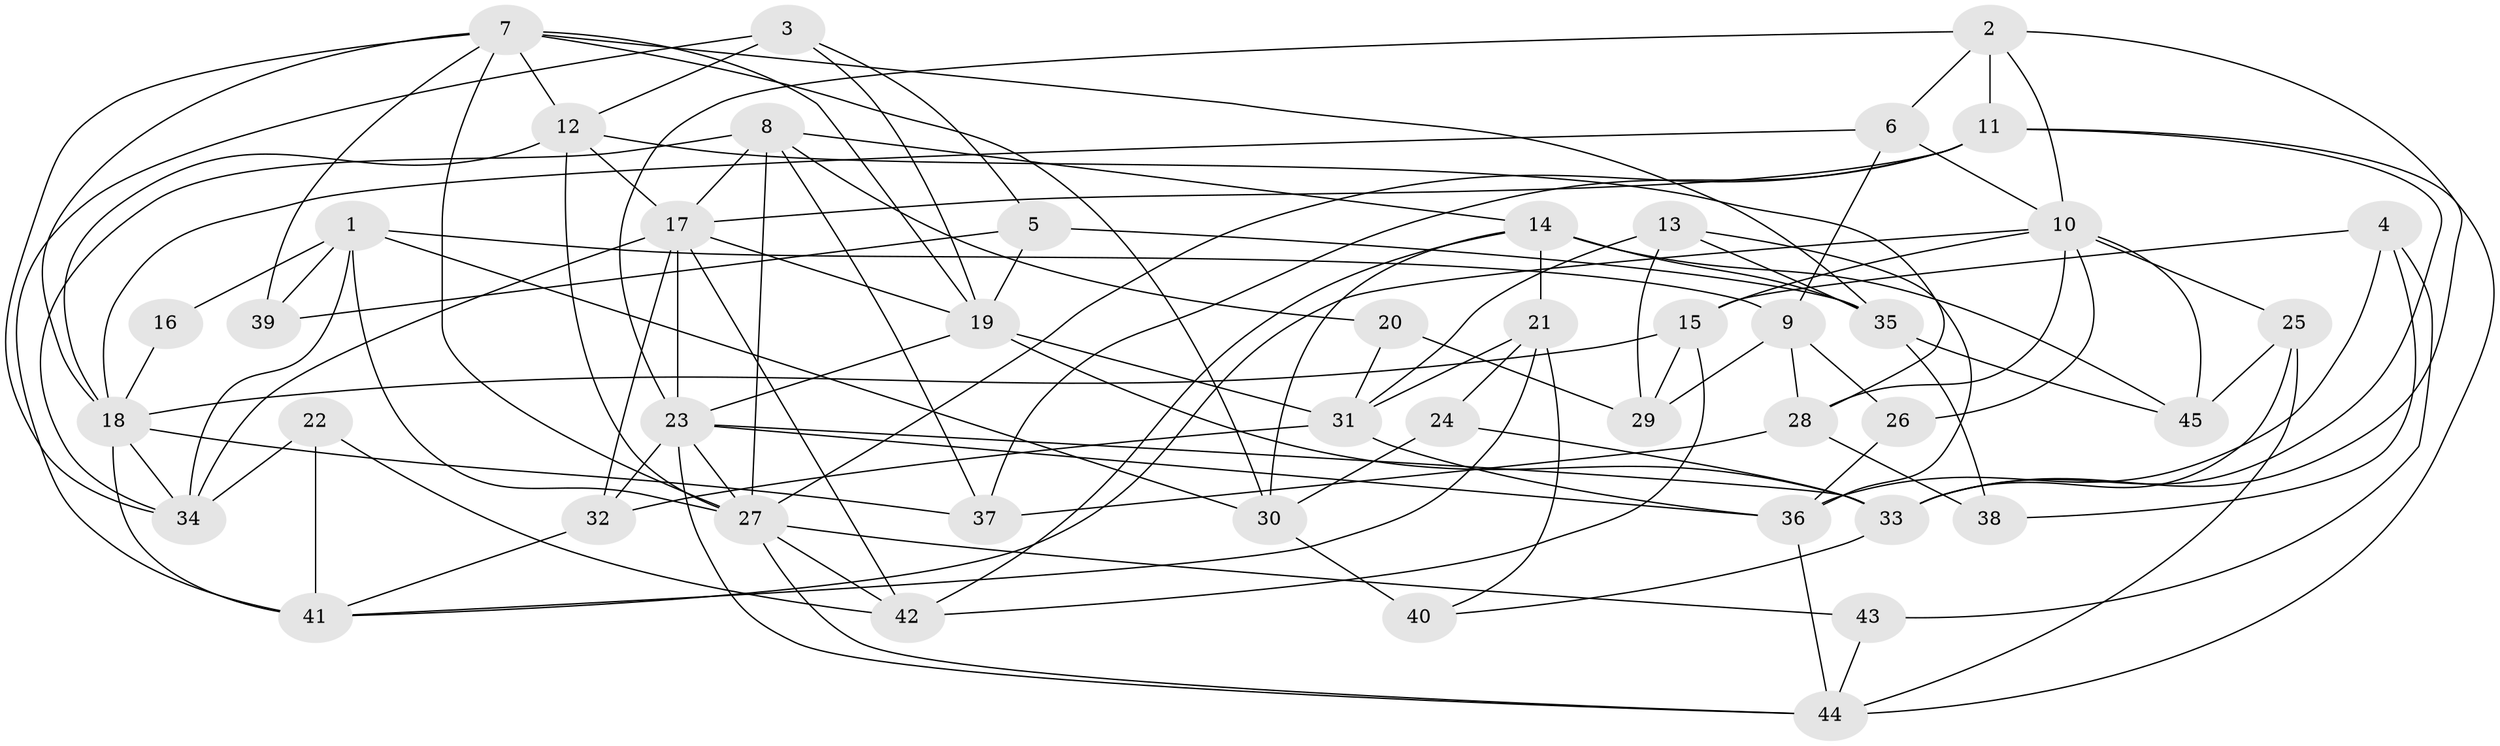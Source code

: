 // original degree distribution, {3: 0.2696629213483146, 8: 0.011235955056179775, 4: 0.23595505617977527, 6: 0.10112359550561797, 5: 0.2247191011235955, 2: 0.1348314606741573, 7: 0.02247191011235955}
// Generated by graph-tools (version 1.1) at 2025/02/03/09/25 03:02:03]
// undirected, 45 vertices, 115 edges
graph export_dot {
graph [start="1"]
  node [color=gray90,style=filled];
  1;
  2;
  3;
  4;
  5;
  6;
  7;
  8;
  9;
  10;
  11;
  12;
  13;
  14;
  15;
  16;
  17;
  18;
  19;
  20;
  21;
  22;
  23;
  24;
  25;
  26;
  27;
  28;
  29;
  30;
  31;
  32;
  33;
  34;
  35;
  36;
  37;
  38;
  39;
  40;
  41;
  42;
  43;
  44;
  45;
  1 -- 9 [weight=1.0];
  1 -- 16 [weight=1.0];
  1 -- 27 [weight=1.0];
  1 -- 30 [weight=1.0];
  1 -- 34 [weight=1.0];
  1 -- 39 [weight=1.0];
  2 -- 6 [weight=1.0];
  2 -- 10 [weight=1.0];
  2 -- 11 [weight=1.0];
  2 -- 23 [weight=1.0];
  2 -- 33 [weight=1.0];
  3 -- 5 [weight=1.0];
  3 -- 12 [weight=1.0];
  3 -- 19 [weight=1.0];
  3 -- 41 [weight=1.0];
  4 -- 15 [weight=1.0];
  4 -- 36 [weight=1.0];
  4 -- 38 [weight=1.0];
  4 -- 43 [weight=1.0];
  5 -- 19 [weight=2.0];
  5 -- 35 [weight=2.0];
  5 -- 39 [weight=1.0];
  6 -- 9 [weight=1.0];
  6 -- 10 [weight=1.0];
  6 -- 18 [weight=1.0];
  7 -- 12 [weight=1.0];
  7 -- 18 [weight=1.0];
  7 -- 19 [weight=1.0];
  7 -- 27 [weight=2.0];
  7 -- 30 [weight=2.0];
  7 -- 34 [weight=1.0];
  7 -- 35 [weight=1.0];
  7 -- 39 [weight=1.0];
  8 -- 14 [weight=1.0];
  8 -- 17 [weight=1.0];
  8 -- 20 [weight=1.0];
  8 -- 27 [weight=1.0];
  8 -- 34 [weight=1.0];
  8 -- 37 [weight=1.0];
  9 -- 26 [weight=1.0];
  9 -- 28 [weight=1.0];
  9 -- 29 [weight=1.0];
  10 -- 15 [weight=1.0];
  10 -- 25 [weight=1.0];
  10 -- 26 [weight=1.0];
  10 -- 28 [weight=1.0];
  10 -- 41 [weight=1.0];
  10 -- 45 [weight=1.0];
  11 -- 17 [weight=2.0];
  11 -- 27 [weight=1.0];
  11 -- 33 [weight=1.0];
  11 -- 37 [weight=1.0];
  11 -- 44 [weight=1.0];
  12 -- 17 [weight=1.0];
  12 -- 18 [weight=2.0];
  12 -- 27 [weight=2.0];
  12 -- 28 [weight=1.0];
  13 -- 29 [weight=1.0];
  13 -- 31 [weight=1.0];
  13 -- 35 [weight=1.0];
  13 -- 36 [weight=1.0];
  14 -- 21 [weight=2.0];
  14 -- 30 [weight=1.0];
  14 -- 35 [weight=1.0];
  14 -- 42 [weight=1.0];
  14 -- 45 [weight=1.0];
  15 -- 18 [weight=1.0];
  15 -- 29 [weight=2.0];
  15 -- 42 [weight=1.0];
  16 -- 18 [weight=1.0];
  17 -- 19 [weight=2.0];
  17 -- 23 [weight=2.0];
  17 -- 32 [weight=1.0];
  17 -- 34 [weight=1.0];
  17 -- 42 [weight=1.0];
  18 -- 34 [weight=2.0];
  18 -- 37 [weight=1.0];
  18 -- 41 [weight=2.0];
  19 -- 23 [weight=1.0];
  19 -- 31 [weight=1.0];
  19 -- 33 [weight=1.0];
  20 -- 29 [weight=1.0];
  20 -- 31 [weight=1.0];
  21 -- 24 [weight=1.0];
  21 -- 31 [weight=1.0];
  21 -- 40 [weight=1.0];
  21 -- 41 [weight=1.0];
  22 -- 34 [weight=1.0];
  22 -- 41 [weight=1.0];
  22 -- 42 [weight=1.0];
  23 -- 27 [weight=2.0];
  23 -- 32 [weight=1.0];
  23 -- 33 [weight=1.0];
  23 -- 36 [weight=2.0];
  23 -- 44 [weight=1.0];
  24 -- 30 [weight=1.0];
  24 -- 33 [weight=1.0];
  25 -- 33 [weight=1.0];
  25 -- 44 [weight=1.0];
  25 -- 45 [weight=1.0];
  26 -- 36 [weight=1.0];
  27 -- 42 [weight=1.0];
  27 -- 43 [weight=1.0];
  27 -- 44 [weight=1.0];
  28 -- 37 [weight=1.0];
  28 -- 38 [weight=1.0];
  30 -- 40 [weight=2.0];
  31 -- 32 [weight=1.0];
  31 -- 36 [weight=1.0];
  32 -- 41 [weight=1.0];
  33 -- 40 [weight=1.0];
  35 -- 38 [weight=1.0];
  35 -- 45 [weight=1.0];
  36 -- 44 [weight=1.0];
  43 -- 44 [weight=1.0];
}
